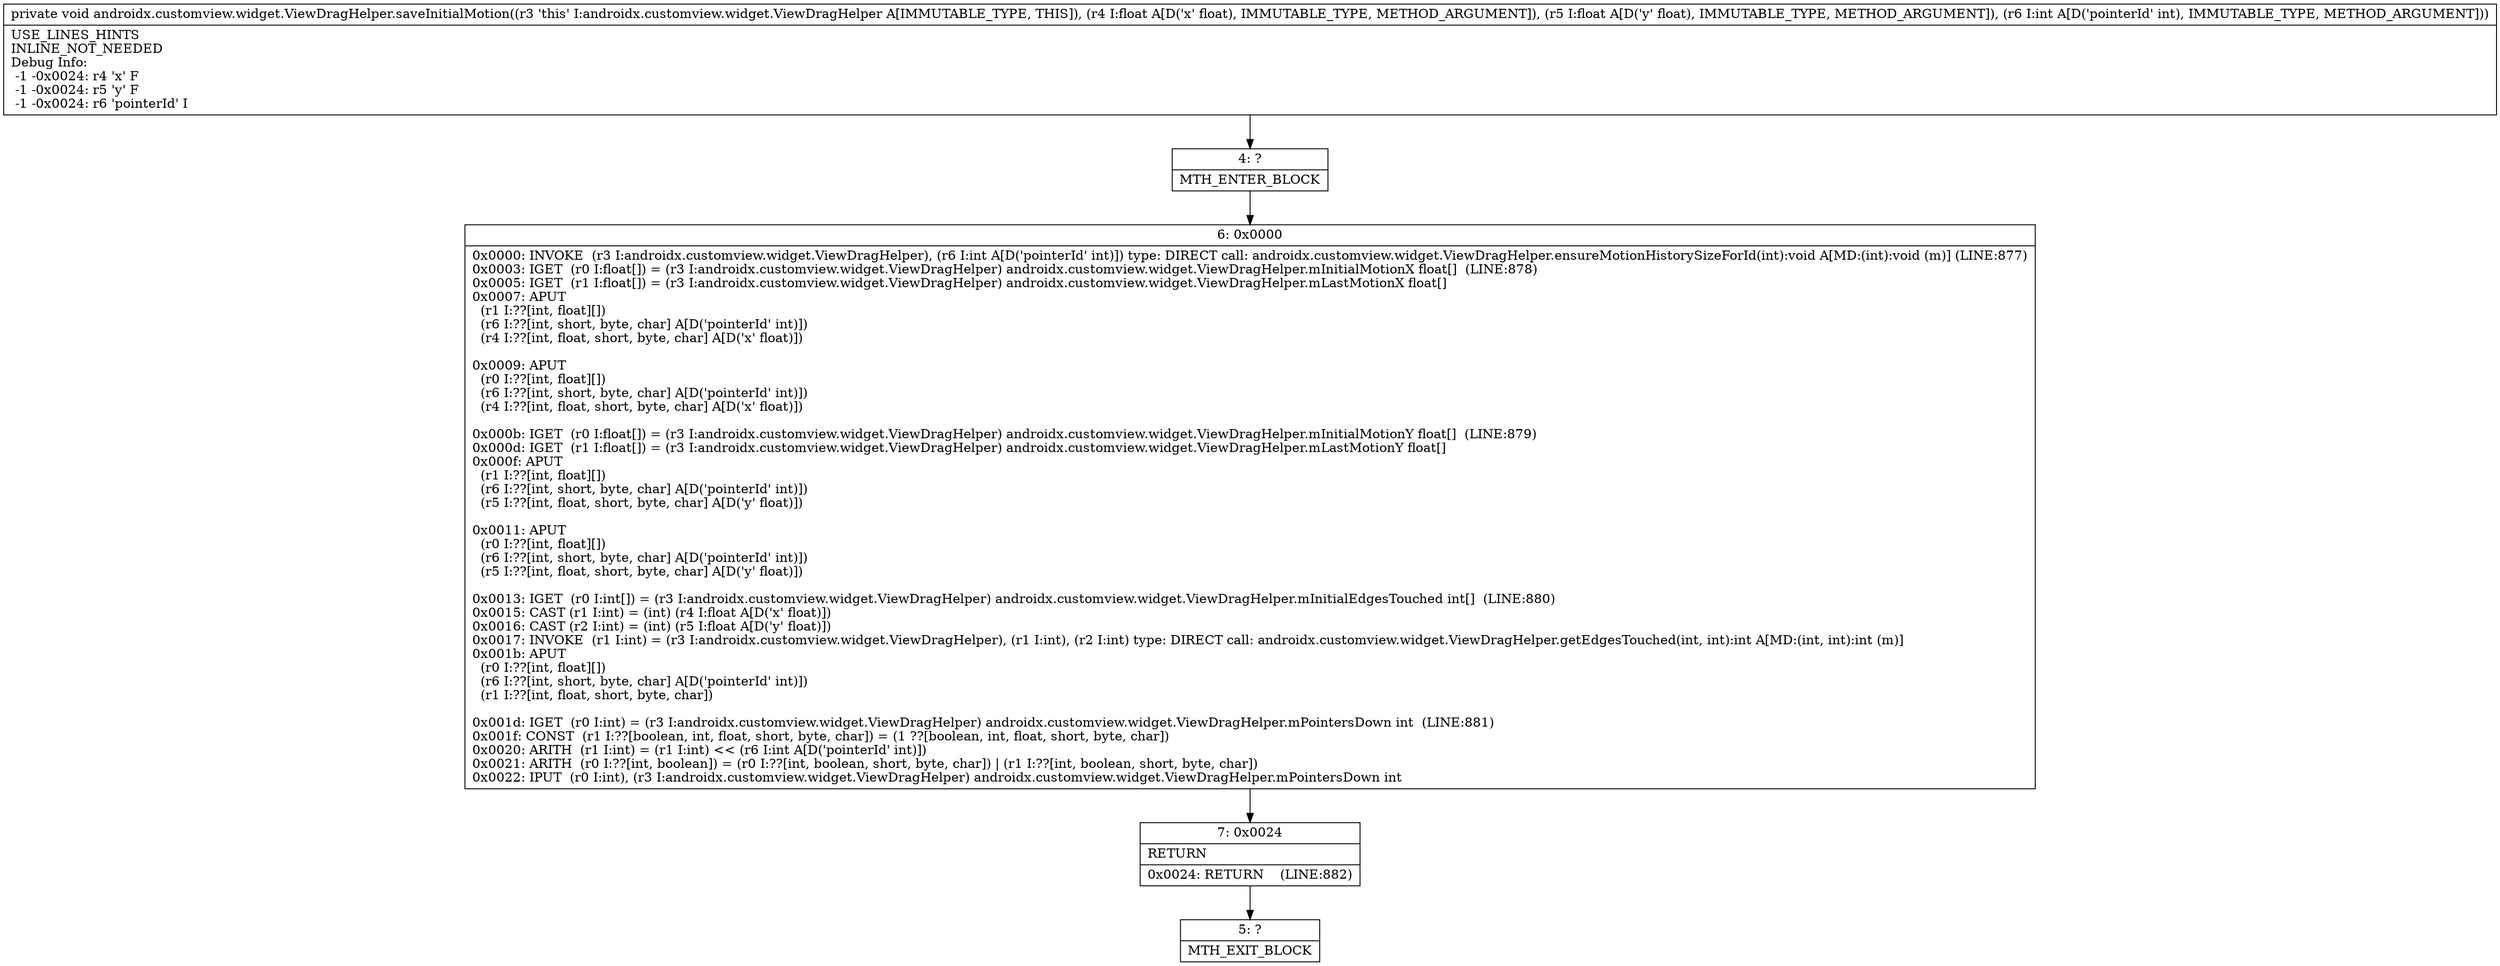 digraph "CFG forandroidx.customview.widget.ViewDragHelper.saveInitialMotion(FFI)V" {
Node_4 [shape=record,label="{4\:\ ?|MTH_ENTER_BLOCK\l}"];
Node_6 [shape=record,label="{6\:\ 0x0000|0x0000: INVOKE  (r3 I:androidx.customview.widget.ViewDragHelper), (r6 I:int A[D('pointerId' int)]) type: DIRECT call: androidx.customview.widget.ViewDragHelper.ensureMotionHistorySizeForId(int):void A[MD:(int):void (m)] (LINE:877)\l0x0003: IGET  (r0 I:float[]) = (r3 I:androidx.customview.widget.ViewDragHelper) androidx.customview.widget.ViewDragHelper.mInitialMotionX float[]  (LINE:878)\l0x0005: IGET  (r1 I:float[]) = (r3 I:androidx.customview.widget.ViewDragHelper) androidx.customview.widget.ViewDragHelper.mLastMotionX float[] \l0x0007: APUT  \l  (r1 I:??[int, float][])\l  (r6 I:??[int, short, byte, char] A[D('pointerId' int)])\l  (r4 I:??[int, float, short, byte, char] A[D('x' float)])\l \l0x0009: APUT  \l  (r0 I:??[int, float][])\l  (r6 I:??[int, short, byte, char] A[D('pointerId' int)])\l  (r4 I:??[int, float, short, byte, char] A[D('x' float)])\l \l0x000b: IGET  (r0 I:float[]) = (r3 I:androidx.customview.widget.ViewDragHelper) androidx.customview.widget.ViewDragHelper.mInitialMotionY float[]  (LINE:879)\l0x000d: IGET  (r1 I:float[]) = (r3 I:androidx.customview.widget.ViewDragHelper) androidx.customview.widget.ViewDragHelper.mLastMotionY float[] \l0x000f: APUT  \l  (r1 I:??[int, float][])\l  (r6 I:??[int, short, byte, char] A[D('pointerId' int)])\l  (r5 I:??[int, float, short, byte, char] A[D('y' float)])\l \l0x0011: APUT  \l  (r0 I:??[int, float][])\l  (r6 I:??[int, short, byte, char] A[D('pointerId' int)])\l  (r5 I:??[int, float, short, byte, char] A[D('y' float)])\l \l0x0013: IGET  (r0 I:int[]) = (r3 I:androidx.customview.widget.ViewDragHelper) androidx.customview.widget.ViewDragHelper.mInitialEdgesTouched int[]  (LINE:880)\l0x0015: CAST (r1 I:int) = (int) (r4 I:float A[D('x' float)]) \l0x0016: CAST (r2 I:int) = (int) (r5 I:float A[D('y' float)]) \l0x0017: INVOKE  (r1 I:int) = (r3 I:androidx.customview.widget.ViewDragHelper), (r1 I:int), (r2 I:int) type: DIRECT call: androidx.customview.widget.ViewDragHelper.getEdgesTouched(int, int):int A[MD:(int, int):int (m)]\l0x001b: APUT  \l  (r0 I:??[int, float][])\l  (r6 I:??[int, short, byte, char] A[D('pointerId' int)])\l  (r1 I:??[int, float, short, byte, char])\l \l0x001d: IGET  (r0 I:int) = (r3 I:androidx.customview.widget.ViewDragHelper) androidx.customview.widget.ViewDragHelper.mPointersDown int  (LINE:881)\l0x001f: CONST  (r1 I:??[boolean, int, float, short, byte, char]) = (1 ??[boolean, int, float, short, byte, char]) \l0x0020: ARITH  (r1 I:int) = (r1 I:int) \<\< (r6 I:int A[D('pointerId' int)]) \l0x0021: ARITH  (r0 I:??[int, boolean]) = (r0 I:??[int, boolean, short, byte, char]) \| (r1 I:??[int, boolean, short, byte, char]) \l0x0022: IPUT  (r0 I:int), (r3 I:androidx.customview.widget.ViewDragHelper) androidx.customview.widget.ViewDragHelper.mPointersDown int \l}"];
Node_7 [shape=record,label="{7\:\ 0x0024|RETURN\l|0x0024: RETURN    (LINE:882)\l}"];
Node_5 [shape=record,label="{5\:\ ?|MTH_EXIT_BLOCK\l}"];
MethodNode[shape=record,label="{private void androidx.customview.widget.ViewDragHelper.saveInitialMotion((r3 'this' I:androidx.customview.widget.ViewDragHelper A[IMMUTABLE_TYPE, THIS]), (r4 I:float A[D('x' float), IMMUTABLE_TYPE, METHOD_ARGUMENT]), (r5 I:float A[D('y' float), IMMUTABLE_TYPE, METHOD_ARGUMENT]), (r6 I:int A[D('pointerId' int), IMMUTABLE_TYPE, METHOD_ARGUMENT]))  | USE_LINES_HINTS\lINLINE_NOT_NEEDED\lDebug Info:\l  \-1 \-0x0024: r4 'x' F\l  \-1 \-0x0024: r5 'y' F\l  \-1 \-0x0024: r6 'pointerId' I\l}"];
MethodNode -> Node_4;Node_4 -> Node_6;
Node_6 -> Node_7;
Node_7 -> Node_5;
}

